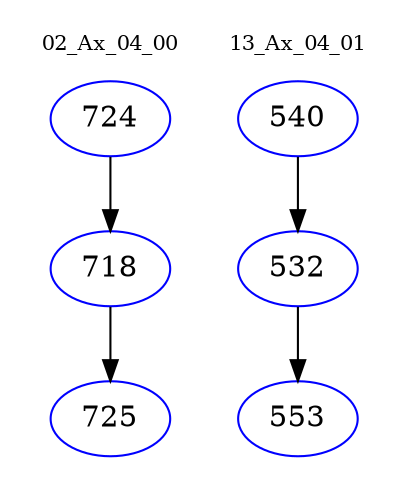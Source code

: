 digraph{
subgraph cluster_0 {
color = white
label = "02_Ax_04_00";
fontsize=10;
T0_724 [label="724", color="blue"]
T0_724 -> T0_718 [color="black"]
T0_718 [label="718", color="blue"]
T0_718 -> T0_725 [color="black"]
T0_725 [label="725", color="blue"]
}
subgraph cluster_1 {
color = white
label = "13_Ax_04_01";
fontsize=10;
T1_540 [label="540", color="blue"]
T1_540 -> T1_532 [color="black"]
T1_532 [label="532", color="blue"]
T1_532 -> T1_553 [color="black"]
T1_553 [label="553", color="blue"]
}
}
